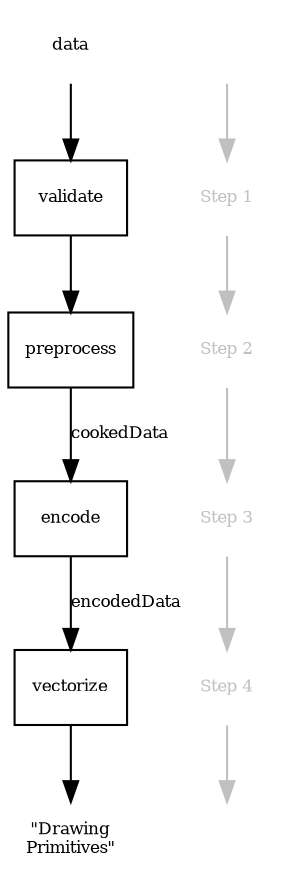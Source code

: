 digraph init {
	node [shape=plaintext style=solid fontsize=8];
	data;
	primitives [label="\"Drawing\nPrimitives\""];

	node [shape=box style=solid];
	validate     [label=validate     URL="@ref glbarcode::Barcode2dBase::validate()"    ]; 

	node [shape=box style=solid];
	preprocess   [label=preprocess   URL="@ref glbarcode::Barcode1dBase::preprocess()"  ];
	encode       [label=encode       URL="@ref glbarcode::Barcode2dBase::encode()"      ];
	vectorize    [label=vectorize    URL="@ref glbarcode::Barcode2dBase::vectorize()"   ];

	node [shape=plaintext style=solid fontcolor="gray"];
	null1 [label=""];
	null2 [label=""];
	step1 [label="Step 1"];
	step2 [label="Step 2"];
	step3 [label="Step 3"];
	step4 [label="Step 4"];

	{rank=same; step1 validate}
	{rank=same; step2 preprocess}
	{rank=same; step3 encode}
	{rank=same; step4 vectorize}

	null1 -> step1 -> step2 -> step3 -> step4 -> null2 [style=solid color="gray"];

	data -> validate;
	validate -> preprocess;
	preprocess -> encode [label=cookedData fontsize=8];
	encode -> vectorize [label=encodedData fontsize=8];
	vectorize -> primitives;
}
